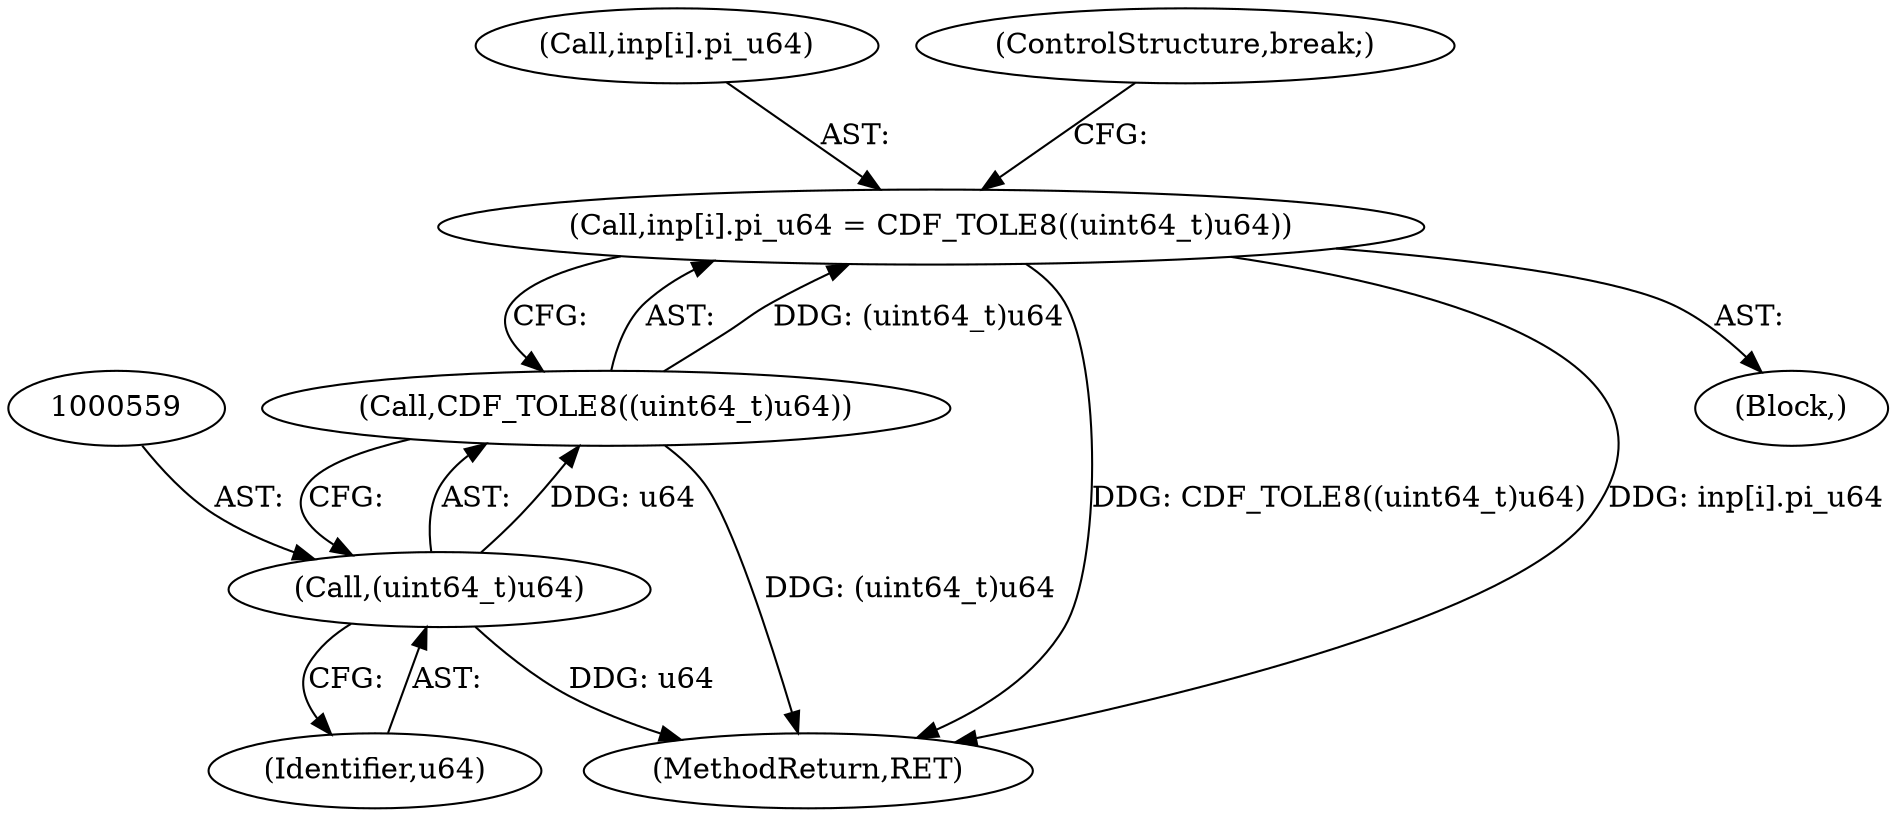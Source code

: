 digraph "0_file_f97486ef5dc3e8735440edc4fc8808c63e1a3ef0@array" {
"1000551" [label="(Call,inp[i].pi_u64 = CDF_TOLE8((uint64_t)u64))"];
"1000557" [label="(Call,CDF_TOLE8((uint64_t)u64))"];
"1000558" [label="(Call,(uint64_t)u64)"];
"1000560" [label="(Identifier,u64)"];
"1000558" [label="(Call,(uint64_t)u64)"];
"1000551" [label="(Call,inp[i].pi_u64 = CDF_TOLE8((uint64_t)u64))"];
"1000557" [label="(Call,CDF_TOLE8((uint64_t)u64))"];
"1000552" [label="(Call,inp[i].pi_u64)"];
"1000561" [label="(ControlStructure,break;)"];
"1000853" [label="(MethodReturn,RET)"];
"1000401" [label="(Block,)"];
"1000551" -> "1000401"  [label="AST: "];
"1000551" -> "1000557"  [label="CFG: "];
"1000552" -> "1000551"  [label="AST: "];
"1000557" -> "1000551"  [label="AST: "];
"1000561" -> "1000551"  [label="CFG: "];
"1000551" -> "1000853"  [label="DDG: CDF_TOLE8((uint64_t)u64)"];
"1000551" -> "1000853"  [label="DDG: inp[i].pi_u64"];
"1000557" -> "1000551"  [label="DDG: (uint64_t)u64"];
"1000557" -> "1000558"  [label="CFG: "];
"1000558" -> "1000557"  [label="AST: "];
"1000557" -> "1000853"  [label="DDG: (uint64_t)u64"];
"1000558" -> "1000557"  [label="DDG: u64"];
"1000558" -> "1000560"  [label="CFG: "];
"1000559" -> "1000558"  [label="AST: "];
"1000560" -> "1000558"  [label="AST: "];
"1000558" -> "1000853"  [label="DDG: u64"];
}
